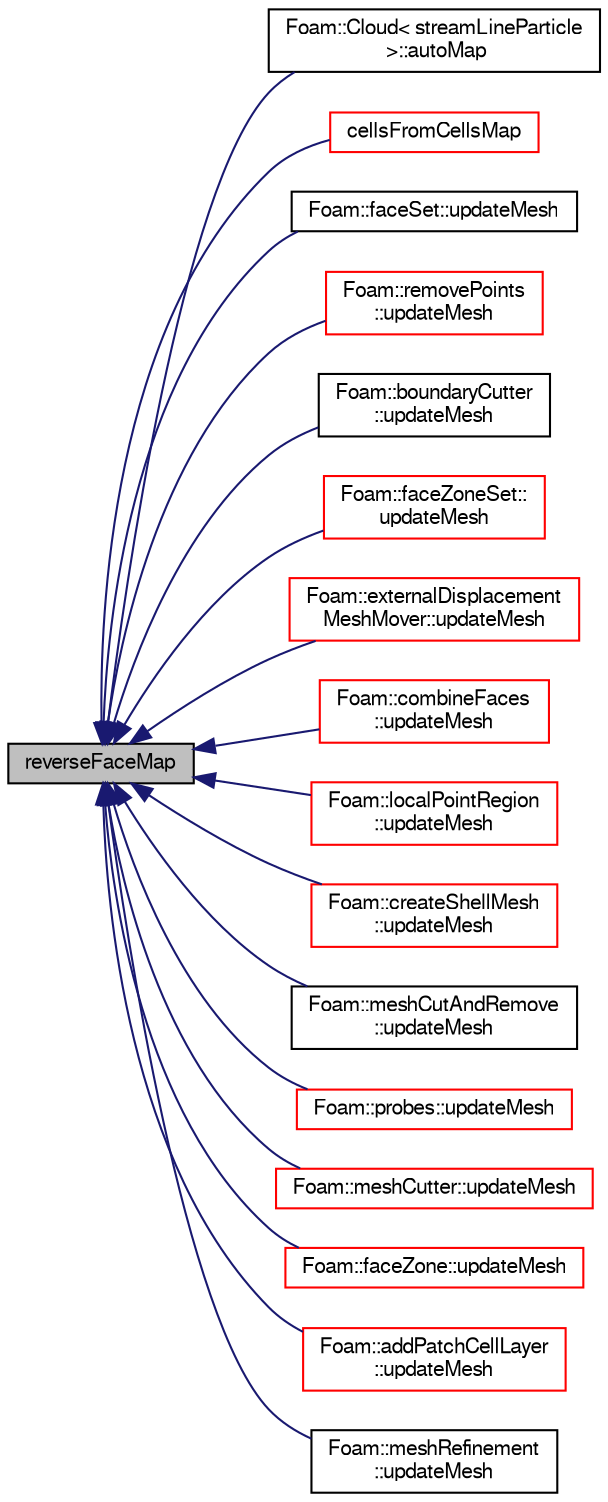digraph "reverseFaceMap"
{
  bgcolor="transparent";
  edge [fontname="FreeSans",fontsize="10",labelfontname="FreeSans",labelfontsize="10"];
  node [fontname="FreeSans",fontsize="10",shape=record];
  rankdir="LR";
  Node10423 [label="reverseFaceMap",height=0.2,width=0.4,color="black", fillcolor="grey75", style="filled", fontcolor="black"];
  Node10423 -> Node10424 [dir="back",color="midnightblue",fontsize="10",style="solid",fontname="FreeSans"];
  Node10424 [label="Foam::Cloud\< streamLineParticle\l \>::autoMap",height=0.2,width=0.4,color="black",URL="$a23562.html#a57b4e19b916ac2250c5d4b4f259a9f99",tooltip="Remap the cells of particles corresponding to the. "];
  Node10423 -> Node10425 [dir="back",color="midnightblue",fontsize="10",style="solid",fontname="FreeSans"];
  Node10425 [label="cellsFromCellsMap",height=0.2,width=0.4,color="red",URL="$a27386.html#ad6d026ca871422c42cc8f02942c45d87",tooltip="Cells originating from cells. "];
  Node10423 -> Node10427 [dir="back",color="midnightblue",fontsize="10",style="solid",fontname="FreeSans"];
  Node10427 [label="Foam::faceSet::updateMesh",height=0.2,width=0.4,color="black",URL="$a25446.html#ac7d581e56f61ad4d997421e3a7470d42",tooltip="Update any stored data for new labels. "];
  Node10423 -> Node10428 [dir="back",color="midnightblue",fontsize="10",style="solid",fontname="FreeSans"];
  Node10428 [label="Foam::removePoints\l::updateMesh",height=0.2,width=0.4,color="red",URL="$a21722.html#ad57565956fd4064299f4bd3c4eebb1d4",tooltip="Force recalculation of locally stored data on topological change. "];
  Node10423 -> Node10433 [dir="back",color="midnightblue",fontsize="10",style="solid",fontname="FreeSans"];
  Node10433 [label="Foam::boundaryCutter\l::updateMesh",height=0.2,width=0.4,color="black",URL="$a21498.html#ad57565956fd4064299f4bd3c4eebb1d4",tooltip="Force recalculation of locally stored data on topological change. "];
  Node10423 -> Node10434 [dir="back",color="midnightblue",fontsize="10",style="solid",fontname="FreeSans"];
  Node10434 [label="Foam::faceZoneSet::\lupdateMesh",height=0.2,width=0.4,color="red",URL="$a25450.html#ac7d581e56f61ad4d997421e3a7470d42",tooltip="Update any stored data for new labels. "];
  Node10423 -> Node10436 [dir="back",color="midnightblue",fontsize="10",style="solid",fontname="FreeSans"];
  Node10436 [label="Foam::externalDisplacement\lMeshMover::updateMesh",height=0.2,width=0.4,color="red",URL="$a24650.html#ad57565956fd4064299f4bd3c4eebb1d4",tooltip="Update local data for topology changes. "];
  Node10423 -> Node10438 [dir="back",color="midnightblue",fontsize="10",style="solid",fontname="FreeSans"];
  Node10438 [label="Foam::combineFaces\l::updateMesh",height=0.2,width=0.4,color="red",URL="$a21634.html#ad57565956fd4064299f4bd3c4eebb1d4",tooltip="Force recalculation of locally stored data on topological change. "];
  Node10423 -> Node10440 [dir="back",color="midnightblue",fontsize="10",style="solid",fontname="FreeSans"];
  Node10440 [label="Foam::localPointRegion\l::updateMesh",height=0.2,width=0.4,color="red",URL="$a25198.html#ad57565956fd4064299f4bd3c4eebb1d4",tooltip="Force recalculation of locally stored data on topological change. "];
  Node10423 -> Node10446 [dir="back",color="midnightblue",fontsize="10",style="solid",fontname="FreeSans"];
  Node10446 [label="Foam::createShellMesh\l::updateMesh",height=0.2,width=0.4,color="red",URL="$a21442.html#ad57565956fd4064299f4bd3c4eebb1d4",tooltip="Update any locally stored mesh information. "];
  Node10423 -> Node10450 [dir="back",color="midnightblue",fontsize="10",style="solid",fontname="FreeSans"];
  Node10450 [label="Foam::meshCutAndRemove\l::updateMesh",height=0.2,width=0.4,color="black",URL="$a21502.html#ad57565956fd4064299f4bd3c4eebb1d4",tooltip="Force recalculation of locally stored data on topological change. "];
  Node10423 -> Node10451 [dir="back",color="midnightblue",fontsize="10",style="solid",fontname="FreeSans"];
  Node10451 [label="Foam::probes::updateMesh",height=0.2,width=0.4,color="red",URL="$a29266.html#ad57565956fd4064299f4bd3c4eebb1d4",tooltip="Update for changes of mesh. "];
  Node10423 -> Node10453 [dir="back",color="midnightblue",fontsize="10",style="solid",fontname="FreeSans"];
  Node10453 [label="Foam::meshCutter::updateMesh",height=0.2,width=0.4,color="red",URL="$a21506.html#ad57565956fd4064299f4bd3c4eebb1d4",tooltip="Force recalculation of locally stored data on topological change. "];
  Node10423 -> Node10456 [dir="back",color="midnightblue",fontsize="10",style="solid",fontname="FreeSans"];
  Node10456 [label="Foam::faceZone::updateMesh",height=0.2,width=0.4,color="red",URL="$a27510.html#ad57565956fd4064299f4bd3c4eebb1d4",tooltip="Update for changes in topology. "];
  Node10423 -> Node10537 [dir="back",color="midnightblue",fontsize="10",style="solid",fontname="FreeSans"];
  Node10537 [label="Foam::addPatchCellLayer\l::updateMesh",height=0.2,width=0.4,color="red",URL="$a21626.html#a4135904645ee6121424859ea1107833b",tooltip="Update any locally stored mesh information. Gets additional. "];
  Node10423 -> Node10538 [dir="back",color="midnightblue",fontsize="10",style="solid",fontname="FreeSans"];
  Node10538 [label="Foam::meshRefinement\l::updateMesh",height=0.2,width=0.4,color="black",URL="$a24662.html#a278fc667e417bcd69c37026a27f8aa5d",tooltip="Update local numbering + undo. "];
}
